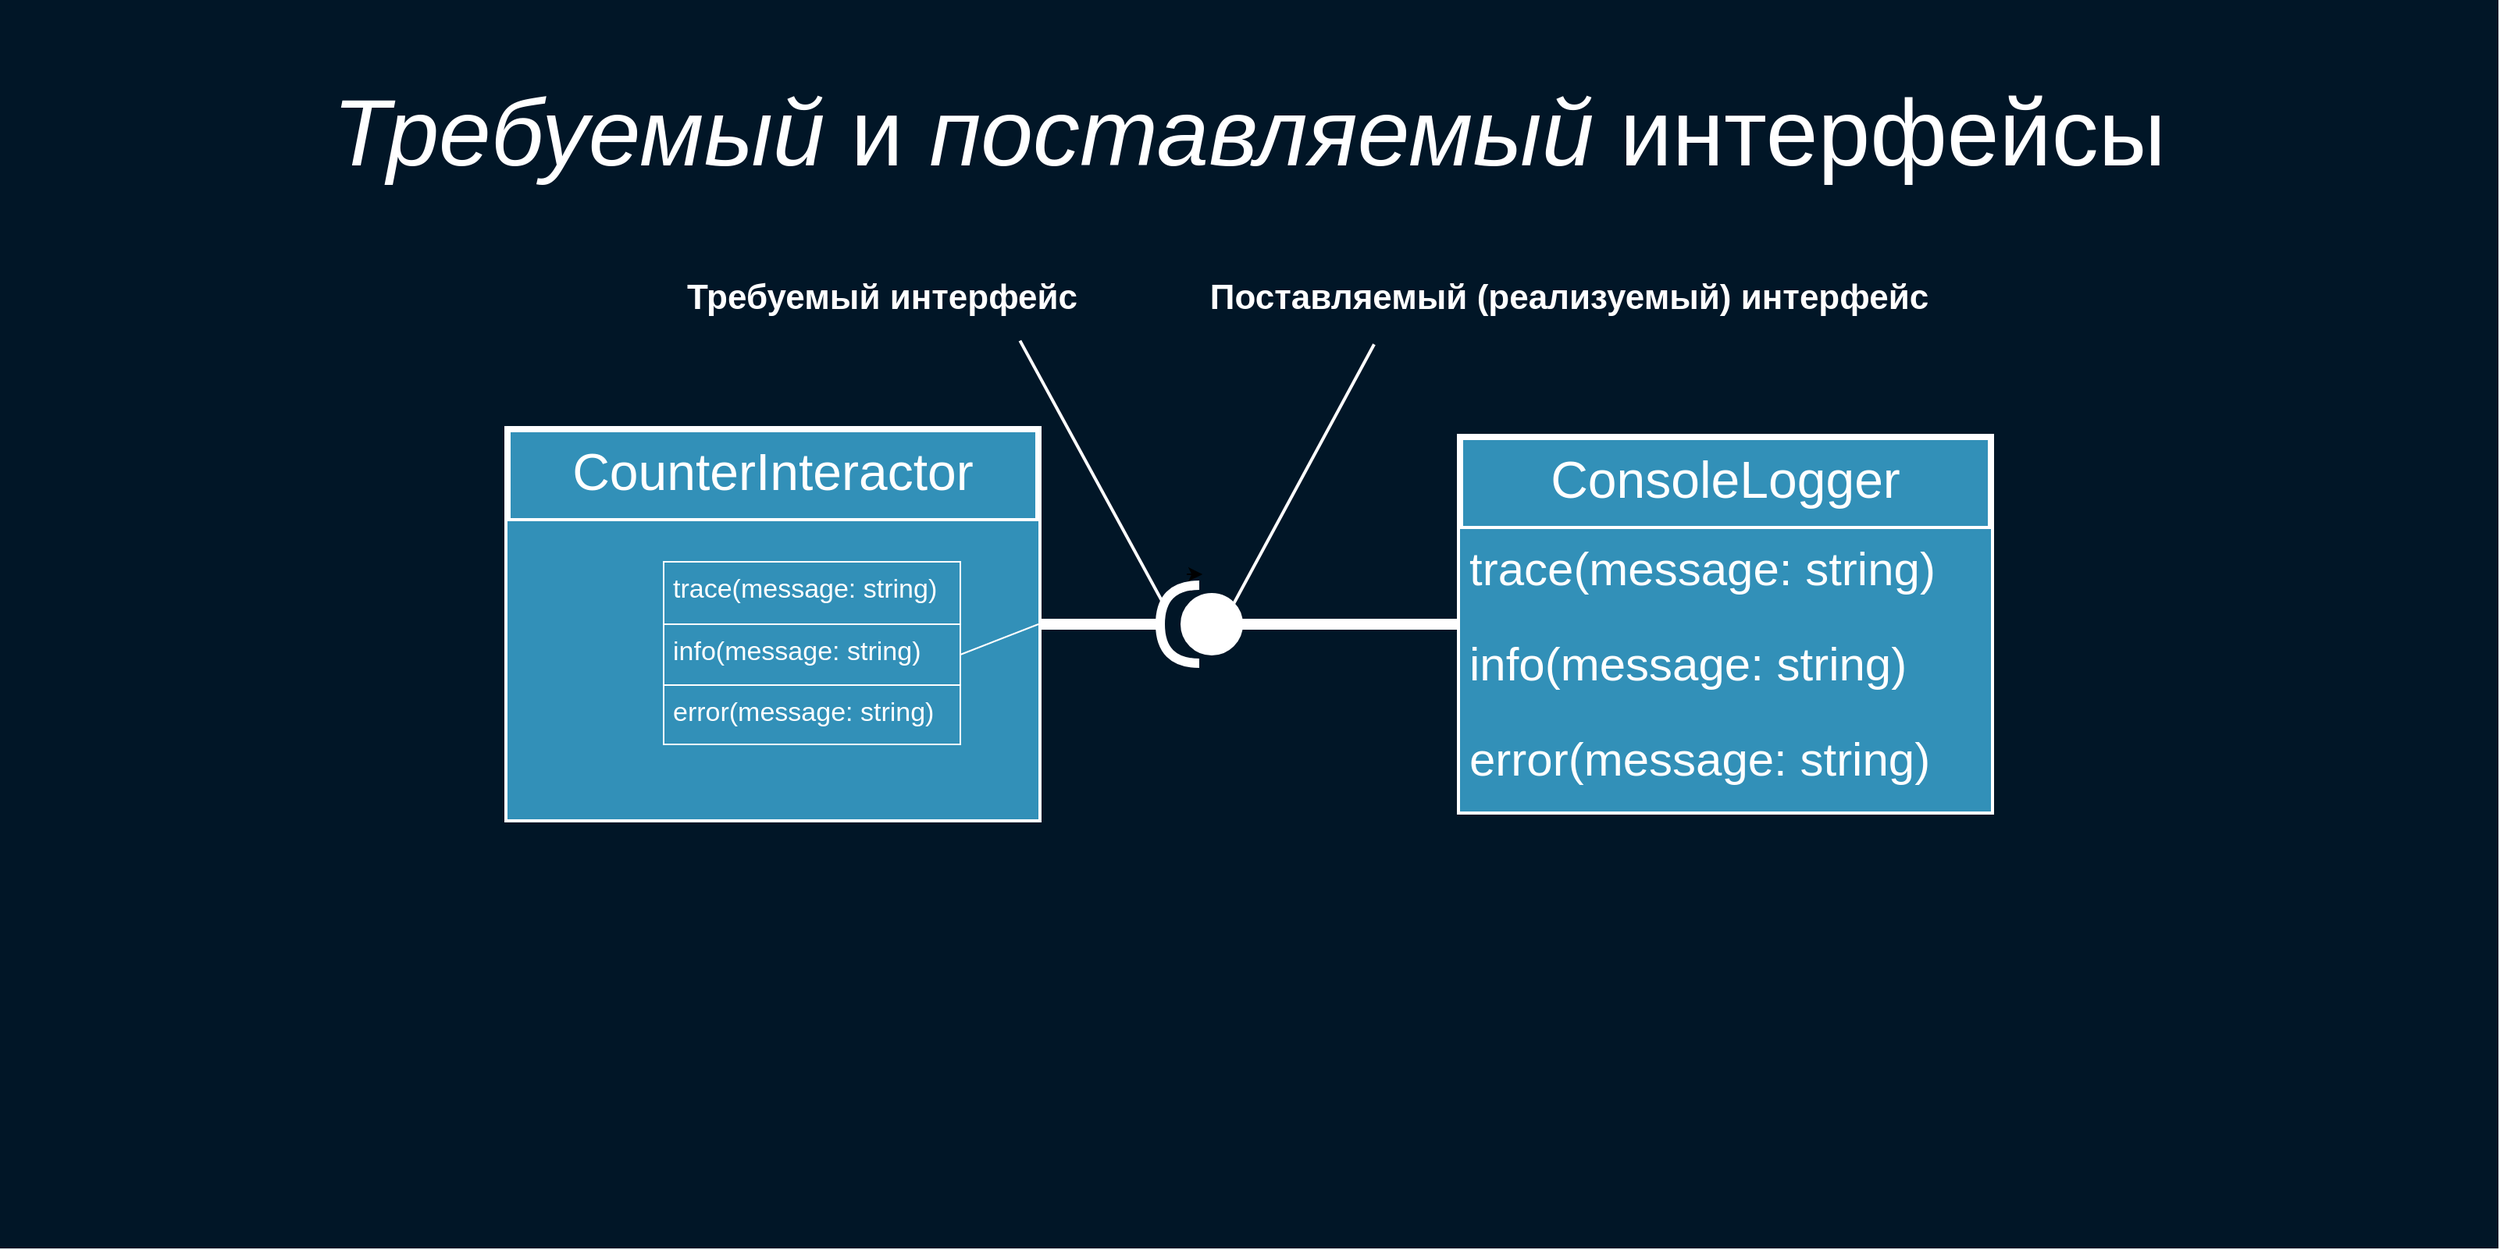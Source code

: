 <mxfile version="13.0.3" type="device"><diagram name="Page-1" id="b5b7bab2-c9e2-2cf4-8b2a-24fd1a2a6d21"><mxGraphModel dx="4826" dy="1370" grid="1" gridSize="10" guides="1" tooltips="1" connect="1" arrows="1" fold="1" page="1" pageScale="1" pageWidth="827" pageHeight="1169" background="#ffffff" math="0" shadow="0"><root><mxCell id="0"/><mxCell id="1" parent="0"/><mxCell id="crDRbli0xWPwZ9U8P9Jx-28" value="" style="rounded=0;whiteSpace=wrap;html=1;fillColor=#011627;fontSize=30;fontColor=#FFFFFF;strokeColor=none;" parent="1" vertex="1"><mxGeometry x="-1860" y="90" width="1600" height="800" as="geometry"/></mxCell><mxCell id="jOwIxk3vogOaWyEmxDxG-9" value="&lt;i&gt;Требуемый&lt;/i&gt;&amp;nbsp;и &lt;i&gt;поставляемый&lt;/i&gt;&amp;nbsp;интерфейсы" style="text;html=1;strokeColor=none;fillColor=none;align=center;verticalAlign=middle;whiteSpace=wrap;rounded=0;fontSize=60;fontColor=#FFFFFF;" parent="1" vertex="1"><mxGeometry x="-1679.06" y="140" width="1238.13" height="70" as="geometry"/></mxCell><mxCell id="HJhdJmxSS5BMoj7pObH_-2" style="edgeStyle=orthogonalEdgeStyle;rounded=0;orthogonalLoop=1;jettySize=auto;html=1;exitX=0.5;exitY=1;exitDx=0;exitDy=0;entryX=0.553;entryY=0.974;entryDx=0;entryDy=0;entryPerimeter=0;fontSize=33;fontColor=#FFFFFF;" parent="1" edge="1"><mxGeometry relative="1" as="geometry"><mxPoint x="-1100.0" y="458" as="sourcePoint"/><mxPoint x="-1089.93" y="457.48" as="targetPoint"/></mxGeometry></mxCell><mxCell id="lnrhcF5-zrZUQGdcZG1h-18" value="" style="rounded=0;orthogonalLoop=1;jettySize=auto;html=1;endArrow=none;endFill=0;fontSize=32;fontColor=#FFFFFF;strokeColor=#FFFFFF;strokeWidth=7;entryX=0;entryY=0.5;entryDx=0;entryDy=0;entryPerimeter=0;exitX=0;exitY=0.5;exitDx=0;exitDy=0;" edge="1" parent="1" source="lnrhcF5-zrZUQGdcZG1h-26" target="lnrhcF5-zrZUQGdcZG1h-19"><mxGeometry relative="1" as="geometry"><mxPoint x="-895" y="490" as="sourcePoint"/><mxPoint x="-1027.0" y="550" as="targetPoint"/></mxGeometry></mxCell><mxCell id="lnrhcF5-zrZUQGdcZG1h-19" value="" style="shape=providedRequiredInterface;html=1;verticalLabelPosition=bottom;labelBackgroundColor=none;strokeColor=#FFFFFF;strokeWidth=6;fillColor=#FFFFFF;fontSize=32;fontColor=#FFFFFF;rotation=-180;" vertex="1" parent="1"><mxGeometry x="-1117" y="465" width="50" height="50" as="geometry"/></mxCell><mxCell id="lnrhcF5-zrZUQGdcZG1h-20" value="" style="rounded=0;orthogonalLoop=1;jettySize=auto;html=1;endArrow=none;endFill=0;fontSize=32;fontColor=#FFFFFF;strokeColor=#FFFFFF;strokeWidth=7;exitX=1;exitY=0.5;exitDx=0;exitDy=0;exitPerimeter=0;entryX=1;entryY=0.5;entryDx=0;entryDy=0;" edge="1" parent="1" source="lnrhcF5-zrZUQGdcZG1h-19" target="HJhdJmxSS5BMoj7pObH_-7"><mxGeometry relative="1" as="geometry"><mxPoint x="-1095" y="555.882" as="sourcePoint"/><mxPoint x="-1155.0" y="550" as="targetPoint"/></mxGeometry></mxCell><mxCell id="lnrhcF5-zrZUQGdcZG1h-22" value="Требуемый интерфейс" style="text;align=center;fontStyle=1;verticalAlign=middle;spacingLeft=3;spacingRight=3;strokeColor=none;rotatable=0;points=[[0,0.5],[1,0.5]];portConstraint=eastwest;labelBackgroundColor=none;fillColor=none;fontSize=22;fontColor=#FFFFFF;strokeWidth=4;" vertex="1" parent="1"><mxGeometry x="-1435" y="250" width="280" height="56" as="geometry"/></mxCell><mxCell id="lnrhcF5-zrZUQGdcZG1h-23" value="" style="endArrow=none;html=1;strokeColor=#FFFFFF;strokeWidth=2;fontSize=16;fontColor=#FFFFFF;entryX=0.815;entryY=1.041;entryDx=0;entryDy=0;entryPerimeter=0;exitX=0.962;exitY=0.769;exitDx=0;exitDy=0;exitPerimeter=0;" edge="1" parent="1" source="lnrhcF5-zrZUQGdcZG1h-19" target="lnrhcF5-zrZUQGdcZG1h-22"><mxGeometry width="50" height="50" relative="1" as="geometry"><mxPoint x="-1145" y="490" as="sourcePoint"/><mxPoint x="-1605" y="660" as="targetPoint"/></mxGeometry></mxCell><mxCell id="lnrhcF5-zrZUQGdcZG1h-24" value="Поставляемый (реализуемый) интерфейс" style="text;align=center;fontStyle=1;verticalAlign=middle;spacingLeft=3;spacingRight=3;strokeColor=none;rotatable=0;points=[[0,0.5],[1,0.5]];portConstraint=eastwest;labelBackgroundColor=none;fillColor=none;fontSize=22;fontColor=#FFFFFF;strokeWidth=4;" vertex="1" parent="1"><mxGeometry x="-1105" y="250" width="500" height="56" as="geometry"/></mxCell><mxCell id="lnrhcF5-zrZUQGdcZG1h-25" value="" style="endArrow=none;html=1;strokeColor=#FFFFFF;strokeWidth=2;fontSize=16;fontColor=#FFFFFF;entryX=0.25;entryY=1.083;entryDx=0;entryDy=0;entryPerimeter=0;exitX=0.068;exitY=0.746;exitDx=0;exitDy=0;exitPerimeter=0;" edge="1" parent="1" target="lnrhcF5-zrZUQGdcZG1h-24" source="lnrhcF5-zrZUQGdcZG1h-19"><mxGeometry width="50" height="50" relative="1" as="geometry"><mxPoint x="-995" y="490" as="sourcePoint"/><mxPoint x="-1115" y="660" as="targetPoint"/></mxGeometry></mxCell><mxCell id="HJhdJmxSS5BMoj7pObH_-7" value="CounterInteractor" style="swimlane;fontStyle=0;align=center;verticalAlign=top;childLayout=stackLayout;horizontal=1;startSize=59;horizontalStack=0;resizeParent=1;resizeParentMax=0;resizeLast=0;collapsible=1;marginBottom=0;strokeColor=#FFFFFF;strokeWidth=4;fillColor=#3290B8;fontSize=33;fontColor=#FFFFFF;labelBackgroundColor=none;" parent="1" vertex="1"><mxGeometry x="-1535" y="365" width="340" height="250" as="geometry"/></mxCell><mxCell id="HJhdJmxSS5BMoj7pObH_-8" value="" style="text;strokeColor=none;fillColor=#3290B8;align=left;verticalAlign=top;spacingLeft=4;spacingRight=4;overflow=hidden;rotatable=0;points=[[0,0.5],[1,0.5]];portConstraint=eastwest;fontColor=#FFFFFF;fontSize=30;labelBackgroundColor=none;" parent="HJhdJmxSS5BMoj7pObH_-7" vertex="1"><mxGeometry y="59" width="340" height="191" as="geometry"/></mxCell><mxCell id="lnrhcF5-zrZUQGdcZG1h-26" value="ConsoleLogger" style="swimlane;fontStyle=0;align=center;verticalAlign=top;childLayout=stackLayout;horizontal=1;startSize=59;horizontalStack=0;resizeParent=1;resizeParentMax=0;resizeLast=0;collapsible=1;marginBottom=0;strokeColor=#FFFFFF;strokeWidth=4;fillColor=#3290B8;fontSize=33;fontColor=#FFFFFF;labelBackgroundColor=none;" vertex="1" parent="1"><mxGeometry x="-925" y="370" width="340" height="240" as="geometry"/></mxCell><mxCell id="lnrhcF5-zrZUQGdcZG1h-27" value="trace(message: string)" style="text;strokeColor=none;fillColor=#3290B8;align=left;verticalAlign=top;spacingLeft=4;spacingRight=4;overflow=hidden;rotatable=0;points=[[0,0.5],[1,0.5]];portConstraint=eastwest;fontColor=#FFFFFF;fontSize=30;labelBackgroundColor=none;" vertex="1" parent="lnrhcF5-zrZUQGdcZG1h-26"><mxGeometry y="59" width="340" height="61" as="geometry"/></mxCell><mxCell id="lnrhcF5-zrZUQGdcZG1h-28" value="info(message: string)" style="text;strokeColor=none;fillColor=#3290B8;align=left;verticalAlign=top;spacingLeft=4;spacingRight=4;overflow=hidden;rotatable=0;points=[[0,0.5],[1,0.5]];portConstraint=eastwest;fontColor=#FFFFFF;fontSize=30;labelBackgroundColor=none;" vertex="1" parent="lnrhcF5-zrZUQGdcZG1h-26"><mxGeometry y="120" width="340" height="61" as="geometry"/></mxCell><mxCell id="lnrhcF5-zrZUQGdcZG1h-29" value="error(message: string)" style="text;strokeColor=none;fillColor=#3290B8;align=left;verticalAlign=top;spacingLeft=4;spacingRight=4;overflow=hidden;rotatable=0;points=[[0,0.5],[1,0.5]];portConstraint=eastwest;fontColor=#FFFFFF;fontSize=30;labelBackgroundColor=none;" vertex="1" parent="lnrhcF5-zrZUQGdcZG1h-26"><mxGeometry y="181" width="340" height="59" as="geometry"/></mxCell><mxCell id="lnrhcF5-zrZUQGdcZG1h-30" value="trace(message: string)" style="text;strokeColor=#FFFFFF;fillColor=#3290B8;align=left;verticalAlign=top;spacingLeft=4;spacingRight=4;overflow=hidden;rotatable=0;points=[[0,0.5],[1,0.5]];portConstraint=eastwest;fontColor=#FFFFFF;fontSize=17;labelBackgroundColor=none;" vertex="1" parent="1"><mxGeometry x="-1435" y="450" width="190" height="40" as="geometry"/></mxCell><mxCell id="lnrhcF5-zrZUQGdcZG1h-31" value="info(message: string)" style="text;strokeColor=#FFFFFF;fillColor=#3290B8;align=left;verticalAlign=top;spacingLeft=4;spacingRight=4;overflow=hidden;rotatable=0;points=[[0,0.5],[1,0.5]];portConstraint=eastwest;fontColor=#FFFFFF;fontSize=17;labelBackgroundColor=none;" vertex="1" parent="1"><mxGeometry x="-1435" y="490" width="190" height="39" as="geometry"/></mxCell><mxCell id="lnrhcF5-zrZUQGdcZG1h-32" value="error(message: string)" style="text;strokeColor=#FFFFFF;fillColor=#3290B8;align=left;verticalAlign=top;spacingLeft=4;spacingRight=4;overflow=hidden;rotatable=0;points=[[0,0.5],[1,0.5]];portConstraint=eastwest;fontColor=#FFFFFF;fontSize=17;labelBackgroundColor=none;" vertex="1" parent="1"><mxGeometry x="-1435" y="529" width="190" height="38" as="geometry"/></mxCell><mxCell id="lnrhcF5-zrZUQGdcZG1h-33" value="" style="endArrow=none;html=1;strokeColor=#FFFFFF;strokeWidth=1;fontSize=16;fontColor=#FFFFFF;exitX=1;exitY=0.5;exitDx=0;exitDy=0;entryX=1;entryY=0.5;entryDx=0;entryDy=0;" edge="1" parent="1" source="lnrhcF5-zrZUQGdcZG1h-31" target="HJhdJmxSS5BMoj7pObH_-7"><mxGeometry width="50" height="50" relative="1" as="geometry"><mxPoint x="-1060.4" y="487.7" as="sourcePoint"/><mxPoint x="-1194" y="487" as="targetPoint"/></mxGeometry></mxCell></root></mxGraphModel></diagram></mxfile>